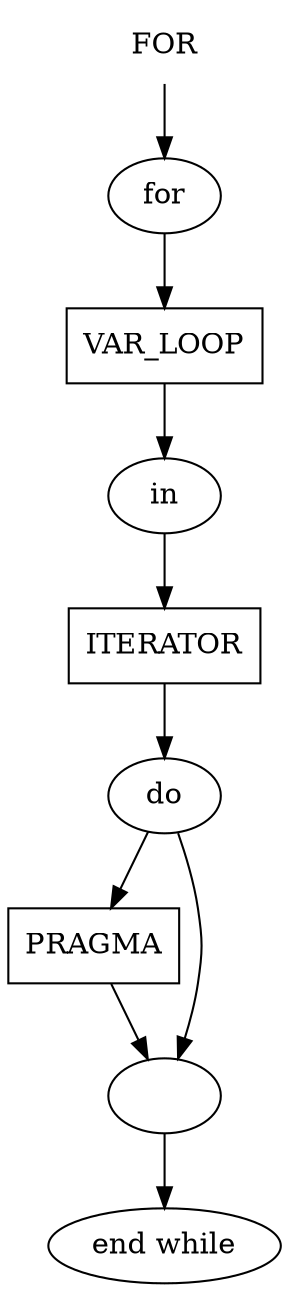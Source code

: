 digraph FOR {
    start [label=FOR shape=plaintext]
    key_for [label="for" shape=oval]
    var_loop [label=VAR_LOOP shape=box]
    belong [label="\in" shape=oval]
    iterator [label=ITERATOR shape=box]
    belong [label="\in" shape=oval]
    key_do [label="do" shape=oval]
    pragma [label=PRAGMA shape=box]
    nl [label="\n" shape=oval]
    key_end [label="end while" shape=oval]

    start -> key_for
    key_for -> var_loop
    var_loop -> belong
    belong -> iterator
    iterator -> key_do
    key_do -> pragma
    key_do -> nl
    pragma -> nl
    nl -> key_end
}